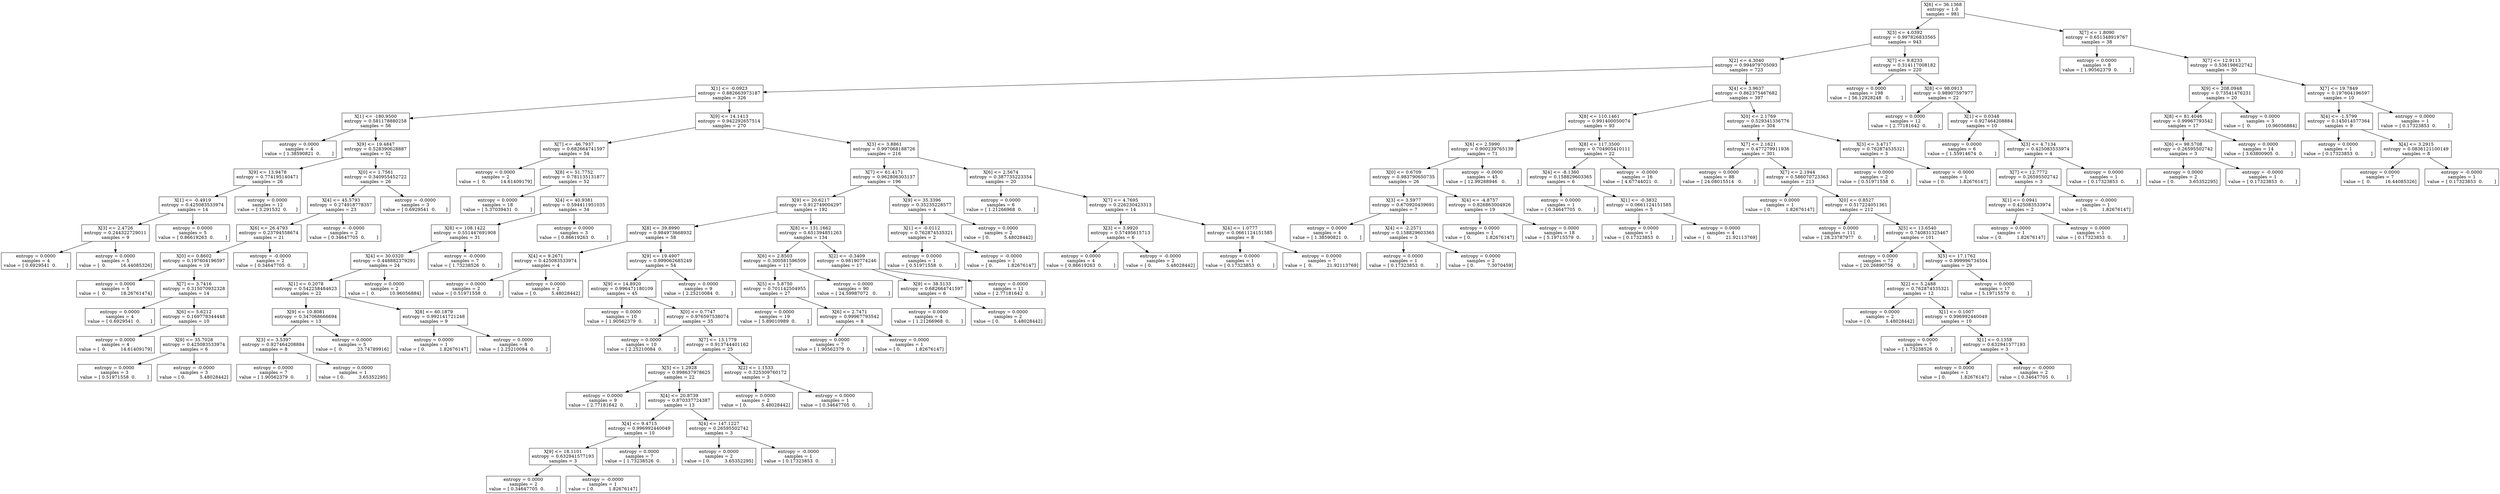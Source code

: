 digraph Tree {
0 [label="X[6] <= 36.1368\nentropy = 1.0\nsamples = 981", shape="box"] ;
1 [label="X[3] <= 4.0392\nentropy = 0.997826833565\nsamples = 943", shape="box"] ;
0 -> 1 ;
2 [label="X[2] <= 4.3040\nentropy = 0.994979705093\nsamples = 723", shape="box"] ;
1 -> 2 ;
3 [label="X[1] <= -0.0923\nentropy = 0.882663973187\nsamples = 326", shape="box"] ;
2 -> 3 ;
4 [label="X[1] <= -180.9500\nentropy = 0.581178880258\nsamples = 56", shape="box"] ;
3 -> 4 ;
5 [label="entropy = 0.0000\nsamples = 4\nvalue = [ 1.38590821  0.        ]", shape="box"] ;
4 -> 5 ;
6 [label="X[9] <= 19.4847\nentropy = 0.528390628887\nsamples = 52", shape="box"] ;
4 -> 6 ;
7 [label="X[9] <= 13.9478\nentropy = 0.774195140471\nsamples = 26", shape="box"] ;
6 -> 7 ;
8 [label="X[1] <= -0.4919\nentropy = 0.425083533974\nsamples = 14", shape="box"] ;
7 -> 8 ;
9 [label="X[3] <= 2.4726\nentropy = 0.244322729011\nsamples = 9", shape="box"] ;
8 -> 9 ;
10 [label="entropy = 0.0000\nsamples = 4\nvalue = [ 0.6929541  0.       ]", shape="box"] ;
9 -> 10 ;
11 [label="entropy = 0.0000\nsamples = 5\nvalue = [  0.          16.44085326]", shape="box"] ;
9 -> 11 ;
12 [label="entropy = 0.0000\nsamples = 5\nvalue = [ 0.86619263  0.        ]", shape="box"] ;
8 -> 12 ;
13 [label="entropy = 0.0000\nsamples = 12\nvalue = [ 3.291532  0.      ]", shape="box"] ;
7 -> 13 ;
14 [label="X[0] <= 1.7561\nentropy = 0.340955452722\nsamples = 26", shape="box"] ;
6 -> 14 ;
15 [label="X[4] <= 45.5793\nentropy = 0.274918778357\nsamples = 23", shape="box"] ;
14 -> 15 ;
16 [label="X[6] <= 26.4793\nentropy = 0.23794558674\nsamples = 21", shape="box"] ;
15 -> 16 ;
17 [label="X[0] <= 0.8602\nentropy = 0.197604196597\nsamples = 19", shape="box"] ;
16 -> 17 ;
18 [label="entropy = 0.0000\nsamples = 5\nvalue = [  0.          18.26761474]", shape="box"] ;
17 -> 18 ;
19 [label="X[7] <= 3.7416\nentropy = 0.315070932328\nsamples = 14", shape="box"] ;
17 -> 19 ;
20 [label="entropy = 0.0000\nsamples = 4\nvalue = [ 0.6929541  0.       ]", shape="box"] ;
19 -> 20 ;
21 [label="X[6] <= 5.6212\nentropy = 0.169778344448\nsamples = 10", shape="box"] ;
19 -> 21 ;
22 [label="entropy = 0.0000\nsamples = 4\nvalue = [  0.          14.61409179]", shape="box"] ;
21 -> 22 ;
23 [label="X[9] <= 35.7028\nentropy = 0.425083533974\nsamples = 6", shape="box"] ;
21 -> 23 ;
24 [label="entropy = 0.0000\nsamples = 3\nvalue = [ 0.51971558  0.        ]", shape="box"] ;
23 -> 24 ;
25 [label="entropy = -0.0000\nsamples = 3\nvalue = [ 0.          5.48028442]", shape="box"] ;
23 -> 25 ;
26 [label="entropy = -0.0000\nsamples = 2\nvalue = [ 0.34647705  0.        ]", shape="box"] ;
16 -> 26 ;
27 [label="entropy = -0.0000\nsamples = 2\nvalue = [ 0.34647705  0.        ]", shape="box"] ;
15 -> 27 ;
28 [label="entropy = -0.0000\nsamples = 3\nvalue = [ 0.6929541  0.       ]", shape="box"] ;
14 -> 28 ;
29 [label="X[9] <= 14.1413\nentropy = 0.942292657514\nsamples = 270", shape="box"] ;
3 -> 29 ;
30 [label="X[7] <= -46.7937\nentropy = 0.682664741597\nsamples = 54", shape="box"] ;
29 -> 30 ;
31 [label="entropy = 0.0000\nsamples = 2\nvalue = [  0.          14.61409179]", shape="box"] ;
30 -> 31 ;
32 [label="X[8] <= 51.7752\nentropy = 0.781135131877\nsamples = 52", shape="box"] ;
30 -> 32 ;
33 [label="entropy = 0.0000\nsamples = 18\nvalue = [ 5.37039431  0.        ]", shape="box"] ;
32 -> 33 ;
34 [label="X[4] <= 40.9381\nentropy = 0.594411951035\nsamples = 34", shape="box"] ;
32 -> 34 ;
35 [label="X[8] <= 108.1422\nentropy = 0.551447691908\nsamples = 31", shape="box"] ;
34 -> 35 ;
36 [label="X[4] <= 30.0320\nentropy = 0.448882379291\nsamples = 24", shape="box"] ;
35 -> 36 ;
37 [label="X[1] <= 0.2078\nentropy = 0.542258484623\nsamples = 22", shape="box"] ;
36 -> 37 ;
38 [label="X[9] <= 10.8081\nentropy = 0.347068666694\nsamples = 13", shape="box"] ;
37 -> 38 ;
39 [label="X[3] <= 3.5397\nentropy = 0.927464208884\nsamples = 8", shape="box"] ;
38 -> 39 ;
40 [label="entropy = 0.0000\nsamples = 7\nvalue = [ 1.90562379  0.        ]", shape="box"] ;
39 -> 40 ;
41 [label="entropy = 0.0000\nsamples = 1\nvalue = [ 0.          3.65352295]", shape="box"] ;
39 -> 41 ;
42 [label="entropy = 0.0000\nsamples = 5\nvalue = [  0.          23.74789916]", shape="box"] ;
38 -> 42 ;
43 [label="X[8] <= 60.1879\nentropy = 0.992141721248\nsamples = 9", shape="box"] ;
37 -> 43 ;
44 [label="entropy = 0.0000\nsamples = 1\nvalue = [ 0.          1.82676147]", shape="box"] ;
43 -> 44 ;
45 [label="entropy = 0.0000\nsamples = 8\nvalue = [ 2.25210084  0.        ]", shape="box"] ;
43 -> 45 ;
46 [label="entropy = 0.0000\nsamples = 2\nvalue = [  0.          10.96056884]", shape="box"] ;
36 -> 46 ;
47 [label="entropy = -0.0000\nsamples = 7\nvalue = [ 1.73238526  0.        ]", shape="box"] ;
35 -> 47 ;
48 [label="entropy = 0.0000\nsamples = 3\nvalue = [ 0.86619263  0.        ]", shape="box"] ;
34 -> 48 ;
49 [label="X[3] <= 3.8861\nentropy = 0.997068188726\nsamples = 216", shape="box"] ;
29 -> 49 ;
50 [label="X[7] <= 61.4171\nentropy = 0.962806303137\nsamples = 196", shape="box"] ;
49 -> 50 ;
51 [label="X[9] <= 20.6217\nentropy = 0.912749004297\nsamples = 192", shape="box"] ;
50 -> 51 ;
52 [label="X[8] <= 39.8990\nentropy = 0.984973668932\nsamples = 58", shape="box"] ;
51 -> 52 ;
53 [label="X[4] <= 9.2671\nentropy = 0.425083533974\nsamples = 4", shape="box"] ;
52 -> 53 ;
54 [label="entropy = 0.0000\nsamples = 2\nvalue = [ 0.51971558  0.        ]", shape="box"] ;
53 -> 54 ;
55 [label="entropy = 0.0000\nsamples = 2\nvalue = [ 0.          5.48028442]", shape="box"] ;
53 -> 55 ;
56 [label="X[9] <= 19.4907\nentropy = 0.999062685249\nsamples = 54", shape="box"] ;
52 -> 56 ;
57 [label="X[9] <= 14.8920\nentropy = 0.996471180109\nsamples = 45", shape="box"] ;
56 -> 57 ;
58 [label="entropy = 0.0000\nsamples = 10\nvalue = [ 1.90562379  0.        ]", shape="box"] ;
57 -> 58 ;
59 [label="X[0] <= 0.7747\nentropy = 0.976597538074\nsamples = 35", shape="box"] ;
57 -> 59 ;
60 [label="entropy = 0.0000\nsamples = 10\nvalue = [ 2.25210084  0.        ]", shape="box"] ;
59 -> 60 ;
61 [label="X[7] <= 13.1779\nentropy = 0.913744401162\nsamples = 25", shape="box"] ;
59 -> 61 ;
62 [label="X[5] <= 1.2928\nentropy = 0.998637978625\nsamples = 22", shape="box"] ;
61 -> 62 ;
63 [label="entropy = 0.0000\nsamples = 9\nvalue = [ 2.77181642  0.        ]", shape="box"] ;
62 -> 63 ;
64 [label="X[4] <= 20.8739\nentropy = 0.870337724387\nsamples = 13", shape="box"] ;
62 -> 64 ;
65 [label="X[4] <= 9.4715\nentropy = 0.996992440049\nsamples = 10", shape="box"] ;
64 -> 65 ;
66 [label="X[9] <= 18.1101\nentropy = 0.632941577193\nsamples = 3", shape="box"] ;
65 -> 66 ;
67 [label="entropy = 0.0000\nsamples = 2\nvalue = [ 0.34647705  0.        ]", shape="box"] ;
66 -> 67 ;
68 [label="entropy = -0.0000\nsamples = 1\nvalue = [ 0.          1.82676147]", shape="box"] ;
66 -> 68 ;
69 [label="entropy = 0.0000\nsamples = 7\nvalue = [ 1.73238526  0.        ]", shape="box"] ;
65 -> 69 ;
70 [label="X[4] <= 147.1227\nentropy = 0.26595502742\nsamples = 3", shape="box"] ;
64 -> 70 ;
71 [label="entropy = 0.0000\nsamples = 2\nvalue = [ 0.          3.65352295]", shape="box"] ;
70 -> 71 ;
72 [label="entropy = -0.0000\nsamples = 1\nvalue = [ 0.17323853  0.        ]", shape="box"] ;
70 -> 72 ;
73 [label="X[2] <= 1.1533\nentropy = 0.325309760172\nsamples = 3", shape="box"] ;
61 -> 73 ;
74 [label="entropy = 0.0000\nsamples = 2\nvalue = [ 0.          5.48028442]", shape="box"] ;
73 -> 74 ;
75 [label="entropy = 0.0000\nsamples = 1\nvalue = [ 0.34647705  0.        ]", shape="box"] ;
73 -> 75 ;
76 [label="entropy = 0.0000\nsamples = 9\nvalue = [ 2.25210084  0.        ]", shape="box"] ;
56 -> 76 ;
77 [label="X[8] <= 131.1662\nentropy = 0.651394851263\nsamples = 134", shape="box"] ;
51 -> 77 ;
78 [label="X[6] <= 2.8503\nentropy = 0.300581596509\nsamples = 117", shape="box"] ;
77 -> 78 ;
79 [label="X[5] <= 5.8750\nentropy = 0.701142504955\nsamples = 27", shape="box"] ;
78 -> 79 ;
80 [label="entropy = 0.0000\nsamples = 19\nvalue = [ 5.89010989  0.        ]", shape="box"] ;
79 -> 80 ;
81 [label="X[6] <= 2.7471\nentropy = 0.99967793542\nsamples = 8", shape="box"] ;
79 -> 81 ;
82 [label="entropy = 0.0000\nsamples = 7\nvalue = [ 1.90562379  0.        ]", shape="box"] ;
81 -> 82 ;
83 [label="entropy = 0.0000\nsamples = 1\nvalue = [ 0.          1.82676147]", shape="box"] ;
81 -> 83 ;
84 [label="entropy = 0.0000\nsamples = 90\nvalue = [ 24.59987072   0.        ]", shape="box"] ;
78 -> 84 ;
85 [label="X[2] <= -0.3409\nentropy = 0.98190774246\nsamples = 17", shape="box"] ;
77 -> 85 ;
86 [label="X[9] <= 38.5133\nentropy = 0.682664741597\nsamples = 6", shape="box"] ;
85 -> 86 ;
87 [label="entropy = 0.0000\nsamples = 4\nvalue = [ 1.21266968  0.        ]", shape="box"] ;
86 -> 87 ;
88 [label="entropy = 0.0000\nsamples = 2\nvalue = [ 0.          5.48028442]", shape="box"] ;
86 -> 88 ;
89 [label="entropy = 0.0000\nsamples = 11\nvalue = [ 2.77181642  0.        ]", shape="box"] ;
85 -> 89 ;
90 [label="X[9] <= 35.3396\nentropy = 0.35235228577\nsamples = 4", shape="box"] ;
50 -> 90 ;
91 [label="X[1] <= -0.0112\nentropy = 0.762874535321\nsamples = 2", shape="box"] ;
90 -> 91 ;
92 [label="entropy = 0.0000\nsamples = 1\nvalue = [ 0.51971558  0.        ]", shape="box"] ;
91 -> 92 ;
93 [label="entropy = -0.0000\nsamples = 1\nvalue = [ 0.          1.82676147]", shape="box"] ;
91 -> 93 ;
94 [label="entropy = 0.0000\nsamples = 2\nvalue = [ 0.          5.48028442]", shape="box"] ;
90 -> 94 ;
95 [label="X[6] <= 2.5674\nentropy = 0.387735223354\nsamples = 20", shape="box"] ;
49 -> 95 ;
96 [label="entropy = 0.0000\nsamples = 6\nvalue = [ 1.21266968  0.        ]", shape="box"] ;
95 -> 96 ;
97 [label="X[7] <= 4.7695\nentropy = 0.226230423313\nsamples = 14", shape="box"] ;
95 -> 97 ;
98 [label="X[3] <= 3.9920\nentropy = 0.57495615713\nsamples = 6", shape="box"] ;
97 -> 98 ;
99 [label="entropy = 0.0000\nsamples = 4\nvalue = [ 0.86619263  0.        ]", shape="box"] ;
98 -> 99 ;
100 [label="entropy = -0.0000\nsamples = 2\nvalue = [ 0.          5.48028442]", shape="box"] ;
98 -> 100 ;
101 [label="X[4] <= 1.0777\nentropy = 0.0661124151585\nsamples = 8", shape="box"] ;
97 -> 101 ;
102 [label="entropy = 0.0000\nsamples = 1\nvalue = [ 0.17323853  0.        ]", shape="box"] ;
101 -> 102 ;
103 [label="entropy = 0.0000\nsamples = 7\nvalue = [  0.          21.92113769]", shape="box"] ;
101 -> 103 ;
104 [label="X[4] <= 3.9637\nentropy = 0.862375467682\nsamples = 397", shape="box"] ;
2 -> 104 ;
105 [label="X[8] <= 110.1461\nentropy = 0.991400050074\nsamples = 93", shape="box"] ;
104 -> 105 ;
106 [label="X[6] <= 2.5990\nentropy = 0.900239765139\nsamples = 71", shape="box"] ;
105 -> 106 ;
107 [label="X[0] <= 0.6709\nentropy = 0.983790650735\nsamples = 26", shape="box"] ;
106 -> 107 ;
108 [label="X[3] <= 3.5977\nentropy = 0.670920439691\nsamples = 7", shape="box"] ;
107 -> 108 ;
109 [label="entropy = 0.0000\nsamples = 4\nvalue = [ 1.38590821  0.        ]", shape="box"] ;
108 -> 109 ;
110 [label="X[4] <= -2.2571\nentropy = 0.158829603365\nsamples = 3", shape="box"] ;
108 -> 110 ;
111 [label="entropy = 0.0000\nsamples = 1\nvalue = [ 0.17323853  0.        ]", shape="box"] ;
110 -> 111 ;
112 [label="entropy = 0.0000\nsamples = 2\nvalue = [ 0.         7.3070459]", shape="box"] ;
110 -> 112 ;
113 [label="X[4] <= -4.8757\nentropy = 0.826863004926\nsamples = 19", shape="box"] ;
107 -> 113 ;
114 [label="entropy = 0.0000\nsamples = 1\nvalue = [ 0.          1.82676147]", shape="box"] ;
113 -> 114 ;
115 [label="entropy = 0.0000\nsamples = 18\nvalue = [ 5.19715579  0.        ]", shape="box"] ;
113 -> 115 ;
116 [label="entropy = -0.0000\nsamples = 45\nvalue = [ 12.99288946   0.        ]", shape="box"] ;
106 -> 116 ;
117 [label="X[8] <= 117.3500\nentropy = 0.704905410111\nsamples = 22", shape="box"] ;
105 -> 117 ;
118 [label="X[4] <= -8.1360\nentropy = 0.158829603365\nsamples = 6", shape="box"] ;
117 -> 118 ;
119 [label="entropy = 0.0000\nsamples = 1\nvalue = [ 0.34647705  0.        ]", shape="box"] ;
118 -> 119 ;
120 [label="X[1] <= -0.3832\nentropy = 0.0661124151585\nsamples = 5", shape="box"] ;
118 -> 120 ;
121 [label="entropy = 0.0000\nsamples = 1\nvalue = [ 0.17323853  0.        ]", shape="box"] ;
120 -> 121 ;
122 [label="entropy = 0.0000\nsamples = 4\nvalue = [  0.          21.92113769]", shape="box"] ;
120 -> 122 ;
123 [label="entropy = -0.0000\nsamples = 16\nvalue = [ 4.67744021  0.        ]", shape="box"] ;
117 -> 123 ;
124 [label="X[0] <= 2.1769\nentropy = 0.529341336776\nsamples = 304", shape="box"] ;
104 -> 124 ;
125 [label="X[7] <= 2.1621\nentropy = 0.477279911936\nsamples = 301", shape="box"] ;
124 -> 125 ;
126 [label="entropy = 0.0000\nsamples = 88\nvalue = [ 24.08015514   0.        ]", shape="box"] ;
125 -> 126 ;
127 [label="X[7] <= 2.1944\nentropy = 0.586070723363\nsamples = 213", shape="box"] ;
125 -> 127 ;
128 [label="entropy = 0.0000\nsamples = 1\nvalue = [ 0.          1.82676147]", shape="box"] ;
127 -> 128 ;
129 [label="X[0] <= 0.8527\nentropy = 0.517224051361\nsamples = 212", shape="box"] ;
127 -> 129 ;
130 [label="entropy = 0.0000\nsamples = 111\nvalue = [ 28.23787977   0.        ]", shape="box"] ;
129 -> 130 ;
131 [label="X[5] <= 13.6540\nentropy = 0.740831325467\nsamples = 101", shape="box"] ;
129 -> 131 ;
132 [label="entropy = 0.0000\nsamples = 72\nvalue = [ 20.26890756   0.        ]", shape="box"] ;
131 -> 132 ;
133 [label="X[5] <= 17.1762\nentropy = 0.999996734504\nsamples = 29", shape="box"] ;
131 -> 133 ;
134 [label="X[2] <= 5.2488\nentropy = 0.762874535321\nsamples = 12", shape="box"] ;
133 -> 134 ;
135 [label="entropy = 0.0000\nsamples = 2\nvalue = [ 0.          5.48028442]", shape="box"] ;
134 -> 135 ;
136 [label="X[1] <= 0.1007\nentropy = 0.996992440049\nsamples = 10", shape="box"] ;
134 -> 136 ;
137 [label="entropy = 0.0000\nsamples = 7\nvalue = [ 1.73238526  0.        ]", shape="box"] ;
136 -> 137 ;
138 [label="X[1] <= 0.1358\nentropy = 0.632941577193\nsamples = 3", shape="box"] ;
136 -> 138 ;
139 [label="entropy = 0.0000\nsamples = 1\nvalue = [ 0.          1.82676147]", shape="box"] ;
138 -> 139 ;
140 [label="entropy = -0.0000\nsamples = 2\nvalue = [ 0.34647705  0.        ]", shape="box"] ;
138 -> 140 ;
141 [label="entropy = 0.0000\nsamples = 17\nvalue = [ 5.19715579  0.        ]", shape="box"] ;
133 -> 141 ;
142 [label="X[3] <= 3.4717\nentropy = 0.762874535321\nsamples = 3", shape="box"] ;
124 -> 142 ;
143 [label="entropy = 0.0000\nsamples = 2\nvalue = [ 0.51971558  0.        ]", shape="box"] ;
142 -> 143 ;
144 [label="entropy = -0.0000\nsamples = 1\nvalue = [ 0.          1.82676147]", shape="box"] ;
142 -> 144 ;
145 [label="X[7] <= 9.8233\nentropy = 0.314117008182\nsamples = 220", shape="box"] ;
1 -> 145 ;
146 [label="entropy = 0.0000\nsamples = 198\nvalue = [ 56.12928248   0.        ]", shape="box"] ;
145 -> 146 ;
147 [label="X[8] <= 98.0913\nentropy = 0.98907597977\nsamples = 22", shape="box"] ;
145 -> 147 ;
148 [label="entropy = 0.0000\nsamples = 12\nvalue = [ 2.77181642  0.        ]", shape="box"] ;
147 -> 148 ;
149 [label="X[1] <= 0.0348\nentropy = 0.927464208884\nsamples = 10", shape="box"] ;
147 -> 149 ;
150 [label="entropy = 0.0000\nsamples = 6\nvalue = [ 1.55914674  0.        ]", shape="box"] ;
149 -> 150 ;
151 [label="X[3] <= 4.7134\nentropy = 0.425083533974\nsamples = 4", shape="box"] ;
149 -> 151 ;
152 [label="X[7] <= 12.7772\nentropy = 0.26595502742\nsamples = 3", shape="box"] ;
151 -> 152 ;
153 [label="X[1] <= 0.0941\nentropy = 0.425083533974\nsamples = 2", shape="box"] ;
152 -> 153 ;
154 [label="entropy = 0.0000\nsamples = 1\nvalue = [ 0.          1.82676147]", shape="box"] ;
153 -> 154 ;
155 [label="entropy = 0.0000\nsamples = 1\nvalue = [ 0.17323853  0.        ]", shape="box"] ;
153 -> 155 ;
156 [label="entropy = -0.0000\nsamples = 1\nvalue = [ 0.          1.82676147]", shape="box"] ;
152 -> 156 ;
157 [label="entropy = 0.0000\nsamples = 1\nvalue = [ 0.17323853  0.        ]", shape="box"] ;
151 -> 157 ;
158 [label="X[7] <= 1.8090\nentropy = 0.651348919767\nsamples = 38", shape="box"] ;
0 -> 158 ;
159 [label="entropy = 0.0000\nsamples = 8\nvalue = [ 1.90562379  0.        ]", shape="box"] ;
158 -> 159 ;
160 [label="X[7] <= 12.9113\nentropy = 0.536198622742\nsamples = 30", shape="box"] ;
158 -> 160 ;
161 [label="X[9] <= 208.0948\nentropy = 0.73541476231\nsamples = 20", shape="box"] ;
160 -> 161 ;
162 [label="X[8] <= 81.4046\nentropy = 0.99967793542\nsamples = 17", shape="box"] ;
161 -> 162 ;
163 [label="X[6] <= 98.5708\nentropy = 0.26595502742\nsamples = 3", shape="box"] ;
162 -> 163 ;
164 [label="entropy = 0.0000\nsamples = 2\nvalue = [ 0.          3.65352295]", shape="box"] ;
163 -> 164 ;
165 [label="entropy = -0.0000\nsamples = 1\nvalue = [ 0.17323853  0.        ]", shape="box"] ;
163 -> 165 ;
166 [label="entropy = 0.0000\nsamples = 14\nvalue = [ 3.63800905  0.        ]", shape="box"] ;
162 -> 166 ;
167 [label="entropy = 0.0000\nsamples = 3\nvalue = [  0.          10.96056884]", shape="box"] ;
161 -> 167 ;
168 [label="X[7] <= 19.7849\nentropy = 0.197604196597\nsamples = 10", shape="box"] ;
160 -> 168 ;
169 [label="X[4] <= -1.5799\nentropy = 0.145014577364\nsamples = 9", shape="box"] ;
168 -> 169 ;
170 [label="entropy = 0.0000\nsamples = 1\nvalue = [ 0.17323853  0.        ]", shape="box"] ;
169 -> 170 ;
171 [label="X[4] <= 3.2915\nentropy = 0.0836121100149\nsamples = 8", shape="box"] ;
169 -> 171 ;
172 [label="entropy = 0.0000\nsamples = 7\nvalue = [  0.          16.44085326]", shape="box"] ;
171 -> 172 ;
173 [label="entropy = -0.0000\nsamples = 1\nvalue = [ 0.17323853  0.        ]", shape="box"] ;
171 -> 173 ;
174 [label="entropy = 0.0000\nsamples = 1\nvalue = [ 0.17323853  0.        ]", shape="box"] ;
168 -> 174 ;
}